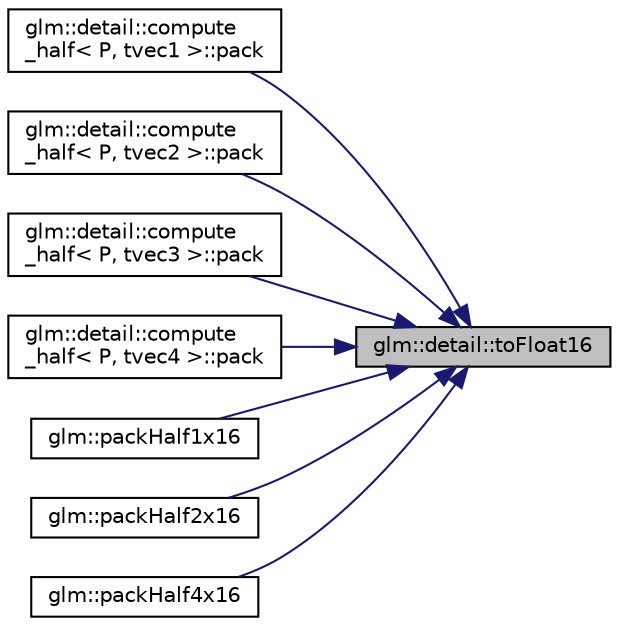 digraph "glm::detail::toFloat16"
{
 // LATEX_PDF_SIZE
  edge [fontname="Helvetica",fontsize="10",labelfontname="Helvetica",labelfontsize="10"];
  node [fontname="Helvetica",fontsize="10",shape=record];
  rankdir="RL";
  Node1 [label="glm::detail::toFloat16",height=0.2,width=0.4,color="black", fillcolor="grey75", style="filled", fontcolor="black",tooltip=" "];
  Node1 -> Node2 [dir="back",color="midnightblue",fontsize="10",style="solid",fontname="Helvetica"];
  Node2 [label="glm::detail::compute\l_half\< P, tvec1 \>::pack",height=0.2,width=0.4,color="black", fillcolor="white", style="filled",URL="$structglm_1_1detail_1_1compute__half_3_01_p_00_01tvec1_01_4.html#a9a68b199364fc66de210ca1de0d2242b",tooltip=" "];
  Node1 -> Node3 [dir="back",color="midnightblue",fontsize="10",style="solid",fontname="Helvetica"];
  Node3 [label="glm::detail::compute\l_half\< P, tvec2 \>::pack",height=0.2,width=0.4,color="black", fillcolor="white", style="filled",URL="$structglm_1_1detail_1_1compute__half_3_01_p_00_01tvec2_01_4.html#ad4f9aae8c371dfc6bb0c566beac0d172",tooltip=" "];
  Node1 -> Node4 [dir="back",color="midnightblue",fontsize="10",style="solid",fontname="Helvetica"];
  Node4 [label="glm::detail::compute\l_half\< P, tvec3 \>::pack",height=0.2,width=0.4,color="black", fillcolor="white", style="filled",URL="$structglm_1_1detail_1_1compute__half_3_01_p_00_01tvec3_01_4.html#a329d076df25a395e8d4872384ca17221",tooltip=" "];
  Node1 -> Node5 [dir="back",color="midnightblue",fontsize="10",style="solid",fontname="Helvetica"];
  Node5 [label="glm::detail::compute\l_half\< P, tvec4 \>::pack",height=0.2,width=0.4,color="black", fillcolor="white", style="filled",URL="$structglm_1_1detail_1_1compute__half_3_01_p_00_01tvec4_01_4.html#a10c39dc8342760eee962fb57e5d8a391",tooltip=" "];
  Node1 -> Node6 [dir="back",color="midnightblue",fontsize="10",style="solid",fontname="Helvetica"];
  Node6 [label="glm::packHalf1x16",height=0.2,width=0.4,color="black", fillcolor="white", style="filled",URL="$group__gtc__packing.html#gaba534b320836a35372e00af5771dd1a2",tooltip=" "];
  Node1 -> Node7 [dir="back",color="midnightblue",fontsize="10",style="solid",fontname="Helvetica"];
  Node7 [label="glm::packHalf2x16",height=0.2,width=0.4,color="black", fillcolor="white", style="filled",URL="$group__core__func__packing.html#ga082f6dd65f73a547ed3067ef00be036f",tooltip=" "];
  Node1 -> Node8 [dir="back",color="midnightblue",fontsize="10",style="solid",fontname="Helvetica"];
  Node8 [label="glm::packHalf4x16",height=0.2,width=0.4,color="black", fillcolor="white", style="filled",URL="$group__gtc__packing.html#ga8104f0b719b7792491f2b789a6dd6f96",tooltip=" "];
}
